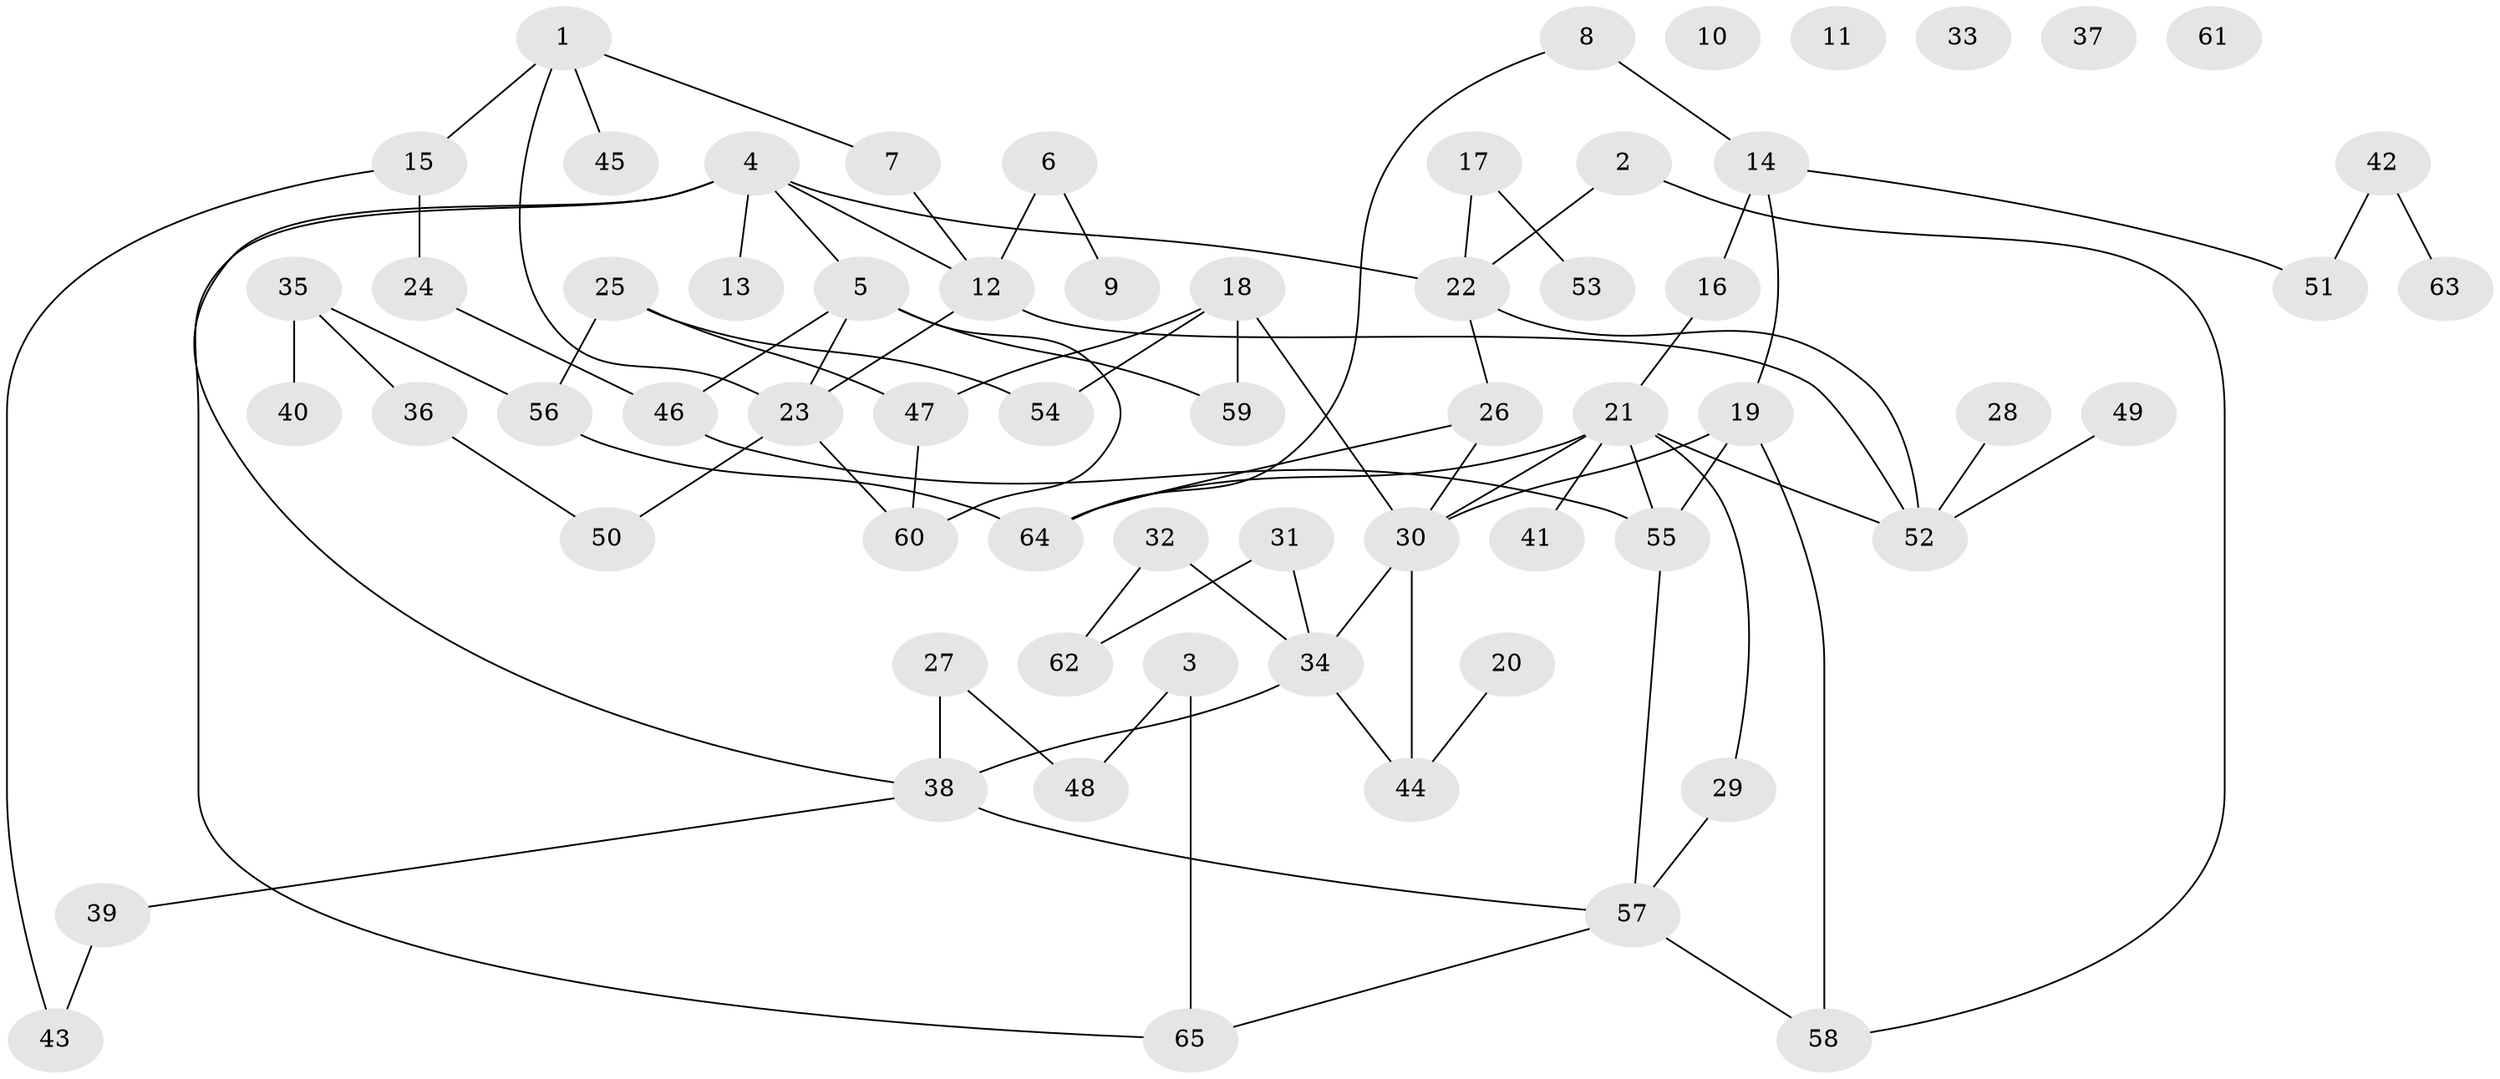 // Generated by graph-tools (version 1.1) at 2025/13/03/09/25 04:13:13]
// undirected, 65 vertices, 85 edges
graph export_dot {
graph [start="1"]
  node [color=gray90,style=filled];
  1;
  2;
  3;
  4;
  5;
  6;
  7;
  8;
  9;
  10;
  11;
  12;
  13;
  14;
  15;
  16;
  17;
  18;
  19;
  20;
  21;
  22;
  23;
  24;
  25;
  26;
  27;
  28;
  29;
  30;
  31;
  32;
  33;
  34;
  35;
  36;
  37;
  38;
  39;
  40;
  41;
  42;
  43;
  44;
  45;
  46;
  47;
  48;
  49;
  50;
  51;
  52;
  53;
  54;
  55;
  56;
  57;
  58;
  59;
  60;
  61;
  62;
  63;
  64;
  65;
  1 -- 7;
  1 -- 15;
  1 -- 23;
  1 -- 45;
  2 -- 22;
  2 -- 58;
  3 -- 48;
  3 -- 65;
  4 -- 5;
  4 -- 12;
  4 -- 13;
  4 -- 22;
  4 -- 38;
  4 -- 65;
  5 -- 23;
  5 -- 46;
  5 -- 59;
  5 -- 60;
  6 -- 9;
  6 -- 12;
  7 -- 12;
  8 -- 14;
  8 -- 64;
  12 -- 23;
  12 -- 52;
  14 -- 16;
  14 -- 19;
  14 -- 51;
  15 -- 24;
  15 -- 43;
  16 -- 21;
  17 -- 22;
  17 -- 53;
  18 -- 30;
  18 -- 47;
  18 -- 54;
  18 -- 59;
  19 -- 30;
  19 -- 55;
  19 -- 58;
  20 -- 44;
  21 -- 29;
  21 -- 30;
  21 -- 41;
  21 -- 52;
  21 -- 55;
  21 -- 64;
  22 -- 26;
  22 -- 52;
  23 -- 50;
  23 -- 60;
  24 -- 46;
  25 -- 47;
  25 -- 54;
  25 -- 56;
  26 -- 30;
  26 -- 64;
  27 -- 38;
  27 -- 48;
  28 -- 52;
  29 -- 57;
  30 -- 34;
  30 -- 44;
  31 -- 34;
  31 -- 62;
  32 -- 34;
  32 -- 62;
  34 -- 38;
  34 -- 44;
  35 -- 36;
  35 -- 40;
  35 -- 56;
  36 -- 50;
  38 -- 39;
  38 -- 57;
  39 -- 43;
  42 -- 51;
  42 -- 63;
  46 -- 55;
  47 -- 60;
  49 -- 52;
  55 -- 57;
  56 -- 64;
  57 -- 58;
  57 -- 65;
}
